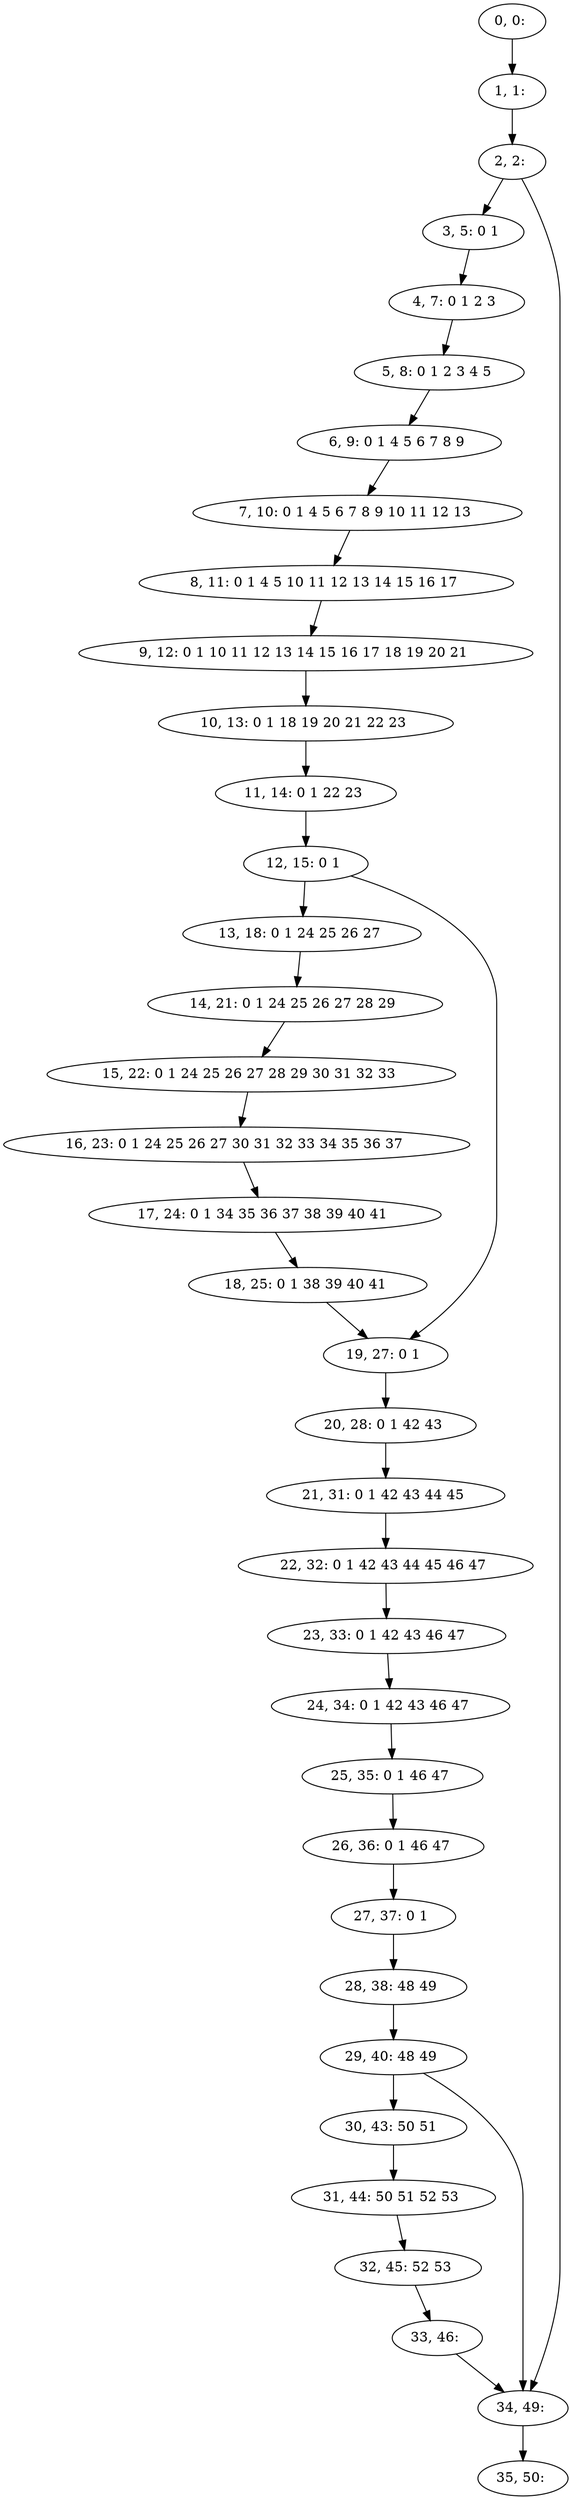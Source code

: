 digraph G {
0[label="0, 0: "];
1[label="1, 1: "];
2[label="2, 2: "];
3[label="3, 5: 0 1 "];
4[label="4, 7: 0 1 2 3 "];
5[label="5, 8: 0 1 2 3 4 5 "];
6[label="6, 9: 0 1 4 5 6 7 8 9 "];
7[label="7, 10: 0 1 4 5 6 7 8 9 10 11 12 13 "];
8[label="8, 11: 0 1 4 5 10 11 12 13 14 15 16 17 "];
9[label="9, 12: 0 1 10 11 12 13 14 15 16 17 18 19 20 21 "];
10[label="10, 13: 0 1 18 19 20 21 22 23 "];
11[label="11, 14: 0 1 22 23 "];
12[label="12, 15: 0 1 "];
13[label="13, 18: 0 1 24 25 26 27 "];
14[label="14, 21: 0 1 24 25 26 27 28 29 "];
15[label="15, 22: 0 1 24 25 26 27 28 29 30 31 32 33 "];
16[label="16, 23: 0 1 24 25 26 27 30 31 32 33 34 35 36 37 "];
17[label="17, 24: 0 1 34 35 36 37 38 39 40 41 "];
18[label="18, 25: 0 1 38 39 40 41 "];
19[label="19, 27: 0 1 "];
20[label="20, 28: 0 1 42 43 "];
21[label="21, 31: 0 1 42 43 44 45 "];
22[label="22, 32: 0 1 42 43 44 45 46 47 "];
23[label="23, 33: 0 1 42 43 46 47 "];
24[label="24, 34: 0 1 42 43 46 47 "];
25[label="25, 35: 0 1 46 47 "];
26[label="26, 36: 0 1 46 47 "];
27[label="27, 37: 0 1 "];
28[label="28, 38: 48 49 "];
29[label="29, 40: 48 49 "];
30[label="30, 43: 50 51 "];
31[label="31, 44: 50 51 52 53 "];
32[label="32, 45: 52 53 "];
33[label="33, 46: "];
34[label="34, 49: "];
35[label="35, 50: "];
0->1 ;
1->2 ;
2->3 ;
2->34 ;
3->4 ;
4->5 ;
5->6 ;
6->7 ;
7->8 ;
8->9 ;
9->10 ;
10->11 ;
11->12 ;
12->13 ;
12->19 ;
13->14 ;
14->15 ;
15->16 ;
16->17 ;
17->18 ;
18->19 ;
19->20 ;
20->21 ;
21->22 ;
22->23 ;
23->24 ;
24->25 ;
25->26 ;
26->27 ;
27->28 ;
28->29 ;
29->30 ;
29->34 ;
30->31 ;
31->32 ;
32->33 ;
33->34 ;
34->35 ;
}
